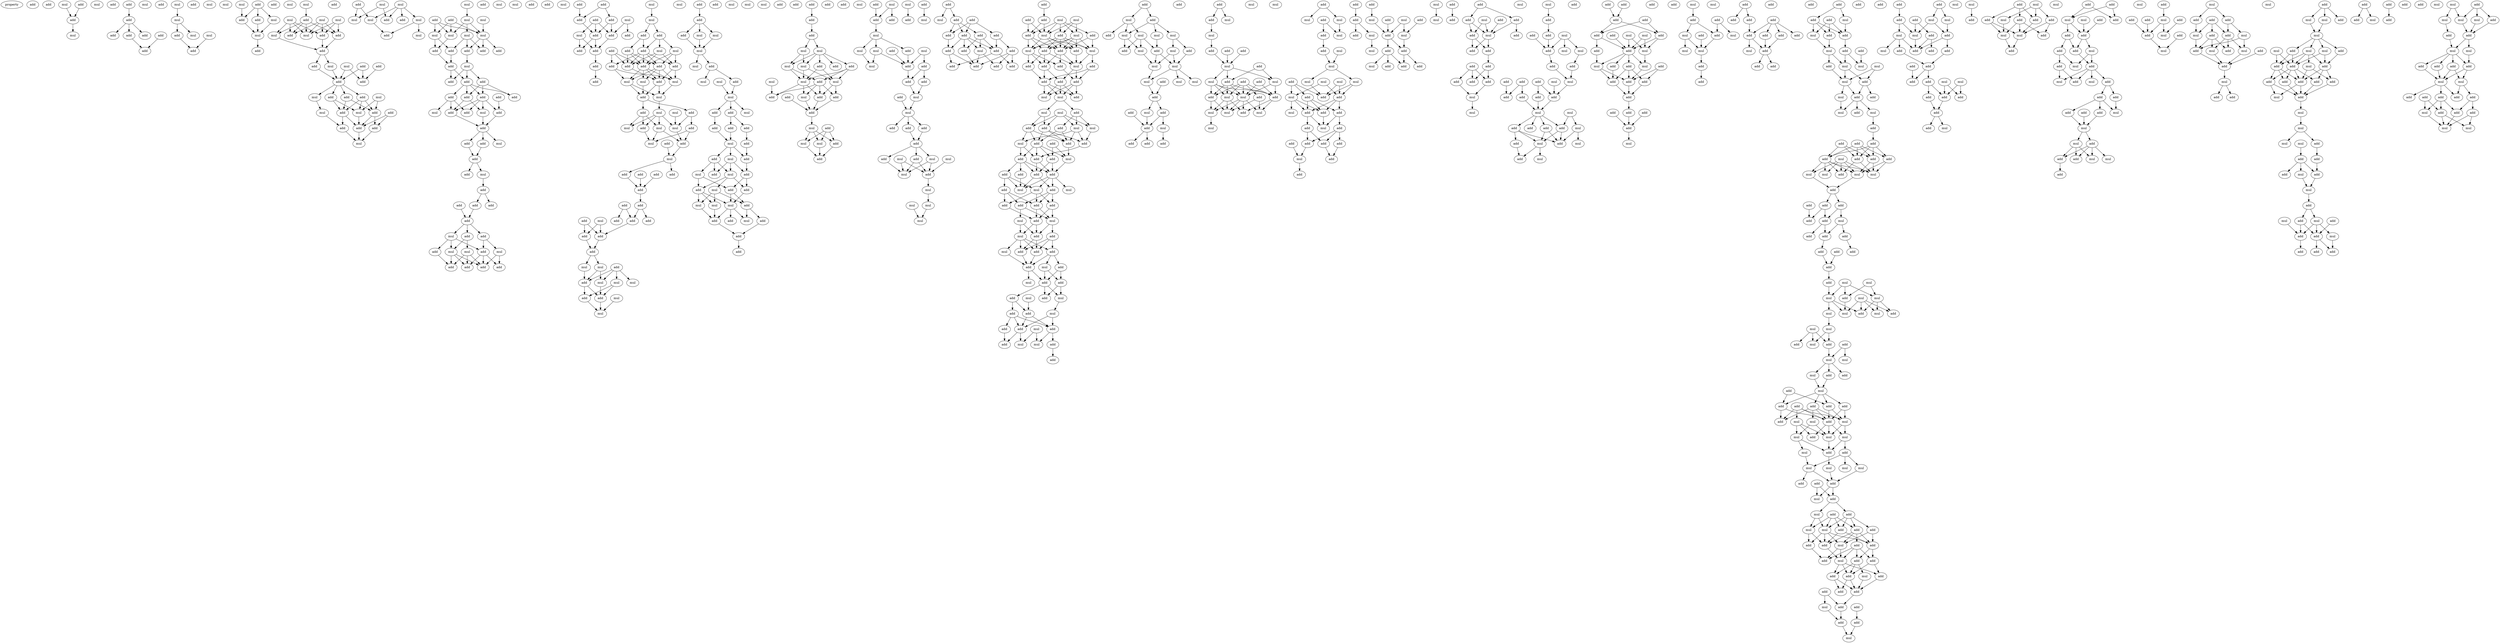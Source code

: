 digraph {
    node [fontcolor=black]
    property [mul=2,lf=1.5]
    0 [ label = add ];
    1 [ label = add ];
    2 [ label = mul ];
    3 [ label = mul ];
    4 [ label = add ];
    5 [ label = add ];
    6 [ label = add ];
    7 [ label = mul ];
    8 [ label = add ];
    9 [ label = mul ];
    10 [ label = add ];
    11 [ label = add ];
    12 [ label = add ];
    13 [ label = add ];
    14 [ label = add ];
    15 [ label = add ];
    16 [ label = add ];
    17 [ label = mul ];
    18 [ label = add ];
    19 [ label = mul ];
    20 [ label = add ];
    21 [ label = mul ];
    22 [ label = mul ];
    23 [ label = mul ];
    24 [ label = add ];
    25 [ label = mul ];
    26 [ label = mul ];
    27 [ label = add ];
    28 [ label = add ];
    29 [ label = add ];
    30 [ label = mul ];
    31 [ label = add ];
    32 [ label = mul ];
    33 [ label = mul ];
    34 [ label = mul ];
    35 [ label = add ];
    36 [ label = mul ];
    37 [ label = add ];
    38 [ label = mul ];
    39 [ label = mul ];
    40 [ label = mul ];
    41 [ label = add ];
    42 [ label = mul ];
    43 [ label = add ];
    44 [ label = add ];
    45 [ label = add ];
    46 [ label = add ];
    47 [ label = mul ];
    48 [ label = add ];
    49 [ label = add ];
    50 [ label = mul ];
    51 [ label = add ];
    52 [ label = add ];
    53 [ label = add ];
    54 [ label = add ];
    55 [ label = mul ];
    56 [ label = add ];
    57 [ label = mul ];
    58 [ label = add ];
    59 [ label = add ];
    60 [ label = add ];
    61 [ label = mul ];
    62 [ label = mul ];
    63 [ label = add ];
    64 [ label = add ];
    65 [ label = add ];
    66 [ label = add ];
    67 [ label = mul ];
    68 [ label = mul ];
    69 [ label = mul ];
    70 [ label = add ];
    71 [ label = mul ];
    72 [ label = mul ];
    73 [ label = add ];
    74 [ label = add ];
    75 [ label = mul ];
    76 [ label = mul ];
    77 [ label = add ];
    78 [ label = mul ];
    79 [ label = mul ];
    80 [ label = mul ];
    81 [ label = add ];
    82 [ label = add ];
    83 [ label = mul ];
    84 [ label = mul ];
    85 [ label = mul ];
    86 [ label = mul ];
    87 [ label = add ];
    88 [ label = add ];
    89 [ label = add ];
    90 [ label = add ];
    91 [ label = add ];
    92 [ label = mul ];
    93 [ label = add ];
    94 [ label = add ];
    95 [ label = add ];
    96 [ label = add ];
    97 [ label = add ];
    98 [ label = add ];
    99 [ label = add ];
    100 [ label = add ];
    101 [ label = add ];
    102 [ label = add ];
    103 [ label = mul ];
    104 [ label = mul ];
    105 [ label = add ];
    106 [ label = add ];
    107 [ label = add ];
    108 [ label = add ];
    109 [ label = mul ];
    110 [ label = add ];
    111 [ label = add ];
    112 [ label = mul ];
    113 [ label = add ];
    114 [ label = add ];
    115 [ label = mul ];
    116 [ label = add ];
    117 [ label = mul ];
    118 [ label = add ];
    119 [ label = add ];
    120 [ label = add ];
    121 [ label = add ];
    122 [ label = add ];
    123 [ label = mul ];
    124 [ label = add ];
    125 [ label = add ];
    126 [ label = mul ];
    127 [ label = add ];
    128 [ label = mul ];
    129 [ label = add ];
    130 [ label = mul ];
    131 [ label = add ];
    132 [ label = add ];
    133 [ label = add ];
    134 [ label = add ];
    135 [ label = add ];
    136 [ label = mul ];
    137 [ label = add ];
    138 [ label = add ];
    139 [ label = mul ];
    140 [ label = add ];
    141 [ label = add ];
    142 [ label = add ];
    143 [ label = add ];
    144 [ label = add ];
    145 [ label = add ];
    146 [ label = mul ];
    147 [ label = add ];
    148 [ label = add ];
    149 [ label = add ];
    150 [ label = add ];
    151 [ label = mul ];
    152 [ label = mul ];
    153 [ label = add ];
    154 [ label = add ];
    155 [ label = add ];
    156 [ label = add ];
    157 [ label = mul ];
    158 [ label = mul ];
    159 [ label = add ];
    160 [ label = add ];
    161 [ label = add ];
    162 [ label = add ];
    163 [ label = add ];
    164 [ label = add ];
    165 [ label = mul ];
    166 [ label = add ];
    167 [ label = mul ];
    168 [ label = mul ];
    169 [ label = add ];
    170 [ label = mul ];
    171 [ label = add ];
    172 [ label = mul ];
    173 [ label = mul ];
    174 [ label = add ];
    175 [ label = mul ];
    176 [ label = add ];
    177 [ label = mul ];
    178 [ label = mul ];
    179 [ label = add ];
    180 [ label = add ];
    181 [ label = mul ];
    182 [ label = add ];
    183 [ label = mul ];
    184 [ label = add ];
    185 [ label = add ];
    186 [ label = add ];
    187 [ label = add ];
    188 [ label = add ];
    189 [ label = add ];
    190 [ label = add ];
    191 [ label = add ];
    192 [ label = add ];
    193 [ label = mul ];
    194 [ label = add ];
    195 [ label = add ];
    196 [ label = add ];
    197 [ label = add ];
    198 [ label = add ];
    199 [ label = mul ];
    200 [ label = mul ];
    201 [ label = add ];
    202 [ label = add ];
    203 [ label = mul ];
    204 [ label = mul ];
    205 [ label = mul ];
    206 [ label = add ];
    207 [ label = mul ];
    208 [ label = add ];
    209 [ label = mul ];
    210 [ label = mul ];
    211 [ label = add ];
    212 [ label = add ];
    213 [ label = mul ];
    214 [ label = add ];
    215 [ label = mul ];
    216 [ label = add ];
    217 [ label = mul ];
    218 [ label = mul ];
    219 [ label = mul ];
    220 [ label = mul ];
    221 [ label = add ];
    222 [ label = mul ];
    223 [ label = mul ];
    224 [ label = add ];
    225 [ label = mul ];
    226 [ label = add ];
    227 [ label = add ];
    228 [ label = mul ];
    229 [ label = mul ];
    230 [ label = add ];
    231 [ label = add ];
    232 [ label = add ];
    233 [ label = add ];
    234 [ label = add ];
    235 [ label = mul ];
    236 [ label = add ];
    237 [ label = add ];
    238 [ label = mul ];
    239 [ label = mul ];
    240 [ label = mul ];
    241 [ label = add ];
    242 [ label = add ];
    243 [ label = add ];
    244 [ label = add ];
    245 [ label = mul ];
    246 [ label = add ];
    247 [ label = add ];
    248 [ label = mul ];
    249 [ label = mul ];
    250 [ label = mul ];
    251 [ label = add ];
    252 [ label = mul ];
    253 [ label = add ];
    254 [ label = add ];
    255 [ label = add ];
    256 [ label = add ];
    257 [ label = add ];
    258 [ label = add ];
    259 [ label = add ];
    260 [ label = add ];
    261 [ label = mul ];
    262 [ label = mul ];
    263 [ label = mul ];
    264 [ label = add ];
    265 [ label = add ];
    266 [ label = add ];
    267 [ label = mul ];
    268 [ label = mul ];
    269 [ label = mul ];
    270 [ label = add ];
    271 [ label = mul ];
    272 [ label = add ];
    273 [ label = mul ];
    274 [ label = add ];
    275 [ label = add ];
    276 [ label = add ];
    277 [ label = add ];
    278 [ label = add ];
    279 [ label = add ];
    280 [ label = mul ];
    281 [ label = mul ];
    282 [ label = add ];
    283 [ label = mul ];
    284 [ label = mul ];
    285 [ label = add ];
    286 [ label = add ];
    287 [ label = mul ];
    288 [ label = add ];
    289 [ label = add ];
    290 [ label = add ];
    291 [ label = mul ];
    292 [ label = mul ];
    293 [ label = add ];
    294 [ label = add ];
    295 [ label = mul ];
    296 [ label = mul ];
    297 [ label = mul ];
    298 [ label = add ];
    299 [ label = add ];
    300 [ label = add ];
    301 [ label = add ];
    302 [ label = add ];
    303 [ label = mul ];
    304 [ label = mul ];
    305 [ label = add ];
    306 [ label = add ];
    307 [ label = add ];
    308 [ label = add ];
    309 [ label = mul ];
    310 [ label = mul ];
    311 [ label = add ];
    312 [ label = add ];
    313 [ label = mul ];
    314 [ label = add ];
    315 [ label = mul ];
    316 [ label = mul ];
    317 [ label = mul ];
    318 [ label = mul ];
    319 [ label = mul ];
    320 [ label = mul ];
    321 [ label = add ];
    322 [ label = add ];
    323 [ label = mul ];
    324 [ label = add ];
    325 [ label = mul ];
    326 [ label = add ];
    327 [ label = add ];
    328 [ label = add ];
    329 [ label = add ];
    330 [ label = add ];
    331 [ label = add ];
    332 [ label = mul ];
    333 [ label = add ];
    334 [ label = add ];
    335 [ label = add ];
    336 [ label = add ];
    337 [ label = add ];
    338 [ label = add ];
    339 [ label = add ];
    340 [ label = add ];
    341 [ label = add ];
    342 [ label = mul ];
    343 [ label = add ];
    344 [ label = add ];
    345 [ label = mul ];
    346 [ label = mul ];
    347 [ label = mul ];
    348 [ label = add ];
    349 [ label = add ];
    350 [ label = add ];
    351 [ label = mul ];
    352 [ label = add ];
    353 [ label = add ];
    354 [ label = mul ];
    355 [ label = add ];
    356 [ label = add ];
    357 [ label = add ];
    358 [ label = add ];
    359 [ label = add ];
    360 [ label = mul ];
    361 [ label = add ];
    362 [ label = add ];
    363 [ label = add ];
    364 [ label = mul ];
    365 [ label = add ];
    366 [ label = mul ];
    367 [ label = mul ];
    368 [ label = add ];
    369 [ label = mul ];
    370 [ label = add ];
    371 [ label = add ];
    372 [ label = add ];
    373 [ label = mul ];
    374 [ label = mul ];
    375 [ label = add ];
    376 [ label = add ];
    377 [ label = add ];
    378 [ label = add ];
    379 [ label = mul ];
    380 [ label = add ];
    381 [ label = mul ];
    382 [ label = add ];
    383 [ label = add ];
    384 [ label = add ];
    385 [ label = add ];
    386 [ label = add ];
    387 [ label = add ];
    388 [ label = mul ];
    389 [ label = mul ];
    390 [ label = add ];
    391 [ label = mul ];
    392 [ label = add ];
    393 [ label = add ];
    394 [ label = add ];
    395 [ label = add ];
    396 [ label = add ];
    397 [ label = mul ];
    398 [ label = add ];
    399 [ label = mul ];
    400 [ label = add ];
    401 [ label = add ];
    402 [ label = mul ];
    403 [ label = add ];
    404 [ label = add ];
    405 [ label = add ];
    406 [ label = mul ];
    407 [ label = mul ];
    408 [ label = add ];
    409 [ label = add ];
    410 [ label = add ];
    411 [ label = add ];
    412 [ label = mul ];
    413 [ label = add ];
    414 [ label = mul ];
    415 [ label = add ];
    416 [ label = mul ];
    417 [ label = add ];
    418 [ label = add ];
    419 [ label = mul ];
    420 [ label = mul ];
    421 [ label = add ];
    422 [ label = add ];
    423 [ label = add ];
    424 [ label = mul ];
    425 [ label = add ];
    426 [ label = mul ];
    427 [ label = add ];
    428 [ label = add ];
    429 [ label = add ];
    430 [ label = add ];
    431 [ label = mul ];
    432 [ label = mul ];
    433 [ label = add ];
    434 [ label = mul ];
    435 [ label = mul ];
    436 [ label = mul ];
    437 [ label = add ];
    438 [ label = add ];
    439 [ label = mul ];
    440 [ label = mul ];
    441 [ label = add ];
    442 [ label = mul ];
    443 [ label = mul ];
    444 [ label = mul ];
    445 [ label = mul ];
    446 [ label = mul ];
    447 [ label = add ];
    448 [ label = add ];
    449 [ label = add ];
    450 [ label = mul ];
    451 [ label = add ];
    452 [ label = add ];
    453 [ label = add ];
    454 [ label = mul ];
    455 [ label = add ];
    456 [ label = add ];
    457 [ label = add ];
    458 [ label = add ];
    459 [ label = add ];
    460 [ label = mul ];
    461 [ label = mul ];
    462 [ label = mul ];
    463 [ label = add ];
    464 [ label = mul ];
    465 [ label = add ];
    466 [ label = add ];
    467 [ label = add ];
    468 [ label = mul ];
    469 [ label = add ];
    470 [ label = add ];
    471 [ label = mul ];
    472 [ label = mul ];
    473 [ label = add ];
    474 [ label = mul ];
    475 [ label = add ];
    476 [ label = mul ];
    477 [ label = add ];
    478 [ label = add ];
    479 [ label = add ];
    480 [ label = mul ];
    481 [ label = mul ];
    482 [ label = mul ];
    483 [ label = mul ];
    484 [ label = add ];
    485 [ label = add ];
    486 [ label = add ];
    487 [ label = mul ];
    488 [ label = add ];
    489 [ label = mul ];
    490 [ label = add ];
    491 [ label = mul ];
    492 [ label = add ];
    493 [ label = mul ];
    494 [ label = add ];
    495 [ label = mul ];
    496 [ label = mul ];
    497 [ label = mul ];
    498 [ label = mul ];
    499 [ label = mul ];
    500 [ label = add ];
    501 [ label = mul ];
    502 [ label = mul ];
    503 [ label = add ];
    504 [ label = add ];
    505 [ label = add ];
    506 [ label = mul ];
    507 [ label = add ];
    508 [ label = mul ];
    509 [ label = add ];
    510 [ label = add ];
    511 [ label = add ];
    512 [ label = add ];
    513 [ label = mul ];
    514 [ label = add ];
    515 [ label = add ];
    516 [ label = add ];
    517 [ label = add ];
    518 [ label = add ];
    519 [ label = mul ];
    520 [ label = add ];
    521 [ label = add ];
    522 [ label = add ];
    523 [ label = mul ];
    524 [ label = add ];
    525 [ label = mul ];
    526 [ label = add ];
    527 [ label = mul ];
    528 [ label = add ];
    529 [ label = add ];
    530 [ label = add ];
    531 [ label = mul ];
    532 [ label = add ];
    533 [ label = add ];
    534 [ label = mul ];
    535 [ label = mul ];
    536 [ label = add ];
    537 [ label = add ];
    538 [ label = add ];
    539 [ label = mul ];
    540 [ label = add ];
    541 [ label = add ];
    542 [ label = add ];
    543 [ label = mul ];
    544 [ label = add ];
    545 [ label = add ];
    546 [ label = add ];
    547 [ label = add ];
    548 [ label = add ];
    549 [ label = add ];
    550 [ label = add ];
    551 [ label = add ];
    552 [ label = add ];
    553 [ label = mul ];
    554 [ label = mul ];
    555 [ label = mul ];
    556 [ label = mul ];
    557 [ label = add ];
    558 [ label = add ];
    559 [ label = add ];
    560 [ label = add ];
    561 [ label = mul ];
    562 [ label = mul ];
    563 [ label = add ];
    564 [ label = mul ];
    565 [ label = add ];
    566 [ label = add ];
    567 [ label = add ];
    568 [ label = mul ];
    569 [ label = mul ];
    570 [ label = add ];
    571 [ label = add ];
    572 [ label = add ];
    573 [ label = add ];
    574 [ label = add ];
    575 [ label = add ];
    576 [ label = mul ];
    577 [ label = mul ];
    578 [ label = add ];
    579 [ label = mul ];
    580 [ label = add ];
    581 [ label = add ];
    582 [ label = add ];
    583 [ label = mul ];
    584 [ label = add ];
    585 [ label = add ];
    586 [ label = mul ];
    587 [ label = add ];
    588 [ label = mul ];
    589 [ label = add ];
    590 [ label = add ];
    591 [ label = add ];
    592 [ label = add ];
    593 [ label = add ];
    594 [ label = mul ];
    595 [ label = add ];
    596 [ label = add ];
    597 [ label = mul ];
    598 [ label = add ];
    599 [ label = mul ];
    600 [ label = add ];
    601 [ label = add ];
    602 [ label = add ];
    603 [ label = mul ];
    604 [ label = mul ];
    605 [ label = add ];
    606 [ label = add ];
    607 [ label = add ];
    608 [ label = add ];
    609 [ label = add ];
    610 [ label = add ];
    611 [ label = add ];
    612 [ label = add ];
    613 [ label = add ];
    614 [ label = add ];
    615 [ label = add ];
    616 [ label = mul ];
    617 [ label = mul ];
    618 [ label = add ];
    619 [ label = add ];
    620 [ label = mul ];
    621 [ label = add ];
    622 [ label = mul ];
    623 [ label = add ];
    624 [ label = mul ];
    625 [ label = mul ];
    626 [ label = add ];
    627 [ label = mul ];
    628 [ label = add ];
    629 [ label = add ];
    630 [ label = add ];
    631 [ label = add ];
    632 [ label = add ];
    633 [ label = add ];
    634 [ label = add ];
    635 [ label = add ];
    636 [ label = add ];
    637 [ label = add ];
    638 [ label = mul ];
    639 [ label = add ];
    640 [ label = add ];
    641 [ label = add ];
    642 [ label = add ];
    643 [ label = add ];
    644 [ label = mul ];
    645 [ label = add ];
    646 [ label = add ];
    647 [ label = add ];
    648 [ label = add ];
    649 [ label = add ];
    650 [ label = mul ];
    651 [ label = add ];
    652 [ label = mul ];
    653 [ label = add ];
    654 [ label = add ];
    655 [ label = mul ];
    656 [ label = mul ];
    657 [ label = mul ];
    658 [ label = mul ];
    659 [ label = add ];
    660 [ label = mul ];
    661 [ label = add ];
    662 [ label = add ];
    663 [ label = mul ];
    664 [ label = mul ];
    665 [ label = add ];
    666 [ label = add ];
    667 [ label = add ];
    668 [ label = add ];
    669 [ label = add ];
    670 [ label = add ];
    671 [ label = mul ];
    672 [ label = add ];
    673 [ label = add ];
    674 [ label = add ];
    675 [ label = add ];
    676 [ label = mul ];
    677 [ label = mul ];
    678 [ label = mul ];
    679 [ label = mul ];
    680 [ label = add ];
    681 [ label = add ];
    682 [ label = add ];
    683 [ label = add ];
    684 [ label = add ];
    685 [ label = add ];
    686 [ label = mul ];
    687 [ label = add ];
    688 [ label = add ];
    689 [ label = add ];
    690 [ label = add ];
    691 [ label = add ];
    692 [ label = add ];
    693 [ label = add ];
    694 [ label = add ];
    695 [ label = mul ];
    696 [ label = mul ];
    697 [ label = mul ];
    698 [ label = mul ];
    699 [ label = add ];
    700 [ label = mul ];
    701 [ label = add ];
    702 [ label = mul ];
    703 [ label = mul ];
    704 [ label = add ];
    705 [ label = mul ];
    706 [ label = mul ];
    707 [ label = mul ];
    708 [ label = add ];
    709 [ label = add ];
    710 [ label = add ];
    711 [ label = mul ];
    712 [ label = add ];
    713 [ label = mul ];
    714 [ label = mul ];
    715 [ label = add ];
    716 [ label = mul ];
    717 [ label = add ];
    718 [ label = add ];
    719 [ label = mul ];
    720 [ label = add ];
    721 [ label = add ];
    722 [ label = add ];
    723 [ label = add ];
    724 [ label = add ];
    725 [ label = mul ];
    726 [ label = mul ];
    727 [ label = mul ];
    728 [ label = add ];
    729 [ label = add ];
    730 [ label = mul ];
    731 [ label = mul ];
    732 [ label = add ];
    733 [ label = mul ];
    734 [ label = add ];
    735 [ label = add ];
    736 [ label = mul ];
    737 [ label = mul ];
    738 [ label = mul ];
    739 [ label = mul ];
    740 [ label = mul ];
    741 [ label = add ];
    742 [ label = add ];
    743 [ label = add ];
    744 [ label = mul ];
    745 [ label = add ];
    746 [ label = add ];
    747 [ label = mul ];
    748 [ label = add ];
    749 [ label = add ];
    750 [ label = mul ];
    751 [ label = add ];
    752 [ label = mul ];
    753 [ label = add ];
    754 [ label = add ];
    755 [ label = add ];
    756 [ label = add ];
    757 [ label = add ];
    758 [ label = mul ];
    759 [ label = mul ];
    760 [ label = add ];
    761 [ label = add ];
    762 [ label = add ];
    763 [ label = add ];
    764 [ label = add ];
    765 [ label = mul ];
    766 [ label = add ];
    767 [ label = add ];
    768 [ label = add ];
    769 [ label = add ];
    770 [ label = add ];
    771 [ label = add ];
    772 [ label = mul ];
    773 [ label = add ];
    774 [ label = add ];
    775 [ label = mul ];
    776 [ label = add ];
    777 [ label = add ];
    778 [ label = mul ];
    779 [ label = mul ];
    780 [ label = add ];
    781 [ label = add ];
    782 [ label = add ];
    783 [ label = add ];
    784 [ label = mul ];
    785 [ label = mul ];
    786 [ label = add ];
    787 [ label = add ];
    788 [ label = add ];
    789 [ label = mul ];
    790 [ label = add ];
    791 [ label = add ];
    792 [ label = add ];
    793 [ label = add ];
    794 [ label = mul ];
    795 [ label = mul ];
    796 [ label = add ];
    797 [ label = add ];
    798 [ label = add ];
    799 [ label = add ];
    800 [ label = mul ];
    801 [ label = add ];
    802 [ label = add ];
    803 [ label = mul ];
    804 [ label = mul ];
    805 [ label = add ];
    806 [ label = mul ];
    807 [ label = add ];
    808 [ label = add ];
    809 [ label = add ];
    810 [ label = add ];
    811 [ label = add ];
    812 [ label = mul ];
    813 [ label = mul ];
    814 [ label = mul ];
    815 [ label = mul ];
    816 [ label = add ];
    817 [ label = add ];
    818 [ label = add ];
    819 [ label = add ];
    820 [ label = mul ];
    821 [ label = mul ];
    822 [ label = add ];
    823 [ label = add ];
    824 [ label = add ];
    825 [ label = add ];
    826 [ label = add ];
    827 [ label = mul ];
    828 [ label = add ];
    829 [ label = add ];
    830 [ label = add ];
    831 [ label = mul ];
    832 [ label = mul ];
    833 [ label = add ];
    834 [ label = mul ];
    835 [ label = add ];
    836 [ label = add ];
    837 [ label = add ];
    838 [ label = add ];
    839 [ label = add ];
    840 [ label = mul ];
    841 [ label = add ];
    842 [ label = mul ];
    843 [ label = mul ];
    844 [ label = add ];
    845 [ label = add ];
    846 [ label = add ];
    847 [ label = mul ];
    848 [ label = mul ];
    849 [ label = mul ];
    850 [ label = add ];
    851 [ label = add ];
    852 [ label = add ];
    853 [ label = add ];
    854 [ label = add ];
    855 [ label = mul ];
    856 [ label = add ];
    857 [ label = add ];
    858 [ label = mul ];
    859 [ label = mul ];
    860 [ label = mul ];
    861 [ label = add ];
    862 [ label = mul ];
    863 [ label = add ];
    864 [ label = add ];
    865 [ label = mul ];
    866 [ label = add ];
    867 [ label = mul ];
    868 [ label = add ];
    869 [ label = mul ];
    870 [ label = add ];
    871 [ label = mul ];
    872 [ label = add ];
    873 [ label = add ];
    874 [ label = add ];
    875 [ label = add ];
    876 [ label = mul ];
    877 [ label = add ];
    878 [ label = mul ];
    879 [ label = add ];
    880 [ label = mul ];
    881 [ label = add ];
    882 [ label = mul ];
    883 [ label = mul ];
    884 [ label = mul ];
    885 [ label = mul ];
    886 [ label = add ];
    887 [ label = add ];
    888 [ label = mul ];
    889 [ label = add ];
    890 [ label = add ];
    891 [ label = add ];
    892 [ label = add ];
    893 [ label = add ];
    894 [ label = add ];
    895 [ label = add ];
    896 [ label = add ];
    897 [ label = add ];
    898 [ label = mul ];
    899 [ label = mul ];
    900 [ label = mul ];
    901 [ label = mul ];
    902 [ label = add ];
    903 [ label = mul ];
    904 [ label = add ];
    905 [ label = add ];
    906 [ label = add ];
    907 [ label = mul ];
    908 [ label = add ];
    909 [ label = mul ];
    910 [ label = add ];
    911 [ label = mul ];
    912 [ label = add ];
    913 [ label = mul ];
    914 [ label = add ];
    915 [ label = add ];
    916 [ label = add ];
    917 [ label = mul ];
    918 [ label = add ];
    919 [ label = add ];
    920 [ label = add ];
    921 [ label = add ];
    922 [ label = add ];
    923 [ label = add ];
    924 [ label = add ];
    925 [ label = mul ];
    926 [ label = add ];
    927 [ label = add ];
    928 [ label = mul ];
    929 [ label = mul ];
    930 [ label = add ];
    931 [ label = add ];
    932 [ label = mul ];
    933 [ label = mul ];
    934 [ label = mul ];
    935 [ label = add ];
    936 [ label = add ];
    937 [ label = mul ];
    938 [ label = mul ];
    939 [ label = add ];
    940 [ label = add ];
    941 [ label = add ];
    942 [ label = add ];
    943 [ label = mul ];
    944 [ label = mul ];
    945 [ label = add ];
    946 [ label = add ];
    947 [ label = add ];
    948 [ label = add ];
    949 [ label = add ];
    950 [ label = add ];
    951 [ label = mul ];
    952 [ label = add ];
    953 [ label = add ];
    954 [ label = mul ];
    955 [ label = mul ];
    2 -> 5 [ name = 0 ];
    4 -> 5 [ name = 1 ];
    5 -> 7 [ name = 2 ];
    8 -> 10 [ name = 3 ];
    10 -> 11 [ name = 4 ];
    10 -> 12 [ name = 5 ];
    10 -> 14 [ name = 6 ];
    12 -> 16 [ name = 7 ];
    13 -> 16 [ name = 8 ];
    17 -> 19 [ name = 9 ];
    19 -> 20 [ name = 10 ];
    19 -> 22 [ name = 11 ];
    20 -> 24 [ name = 12 ];
    23 -> 24 [ name = 13 ];
    26 -> 29 [ name = 14 ];
    27 -> 28 [ name = 15 ];
    27 -> 29 [ name = 16 ];
    27 -> 30 [ name = 17 ];
    28 -> 33 [ name = 18 ];
    29 -> 33 [ name = 19 ];
    30 -> 33 [ name = 20 ];
    33 -> 35 [ name = 21 ];
    34 -> 37 [ name = 22 ];
    36 -> 42 [ name = 23 ];
    36 -> 43 [ name = 24 ];
    36 -> 44 [ name = 25 ];
    37 -> 40 [ name = 26 ];
    37 -> 41 [ name = 27 ];
    37 -> 42 [ name = 28 ];
    37 -> 44 [ name = 29 ];
    38 -> 41 [ name = 30 ];
    38 -> 42 [ name = 31 ];
    38 -> 43 [ name = 32 ];
    38 -> 44 [ name = 33 ];
    39 -> 40 [ name = 34 ];
    39 -> 41 [ name = 35 ];
    39 -> 42 [ name = 36 ];
    39 -> 43 [ name = 37 ];
    40 -> 45 [ name = 38 ];
    43 -> 45 [ name = 39 ];
    44 -> 45 [ name = 40 ];
    45 -> 46 [ name = 41 ];
    45 -> 50 [ name = 42 ];
    46 -> 52 [ name = 43 ];
    47 -> 51 [ name = 44 ];
    47 -> 52 [ name = 45 ];
    48 -> 51 [ name = 46 ];
    49 -> 51 [ name = 47 ];
    49 -> 52 [ name = 48 ];
    50 -> 52 [ name = 49 ];
    52 -> 53 [ name = 50 ];
    52 -> 54 [ name = 51 ];
    52 -> 55 [ name = 52 ];
    52 -> 56 [ name = 53 ];
    53 -> 58 [ name = 54 ];
    53 -> 60 [ name = 55 ];
    53 -> 62 [ name = 56 ];
    54 -> 58 [ name = 57 ];
    54 -> 60 [ name = 58 ];
    55 -> 61 [ name = 59 ];
    56 -> 60 [ name = 60 ];
    56 -> 62 [ name = 61 ];
    57 -> 58 [ name = 62 ];
    57 -> 62 [ name = 63 ];
    58 -> 64 [ name = 64 ];
    58 -> 65 [ name = 65 ];
    59 -> 64 [ name = 66 ];
    59 -> 65 [ name = 67 ];
    60 -> 63 [ name = 68 ];
    60 -> 64 [ name = 69 ];
    61 -> 63 [ name = 70 ];
    62 -> 64 [ name = 71 ];
    63 -> 67 [ name = 72 ];
    64 -> 67 [ name = 73 ];
    65 -> 67 [ name = 74 ];
    68 -> 71 [ name = 75 ];
    68 -> 74 [ name = 76 ];
    69 -> 72 [ name = 77 ];
    69 -> 73 [ name = 78 ];
    69 -> 74 [ name = 79 ];
    69 -> 75 [ name = 80 ];
    70 -> 71 [ name = 81 ];
    70 -> 75 [ name = 82 ];
    72 -> 76 [ name = 83 ];
    72 -> 77 [ name = 84 ];
    75 -> 77 [ name = 85 ];
    78 -> 80 [ name = 86 ];
    79 -> 85 [ name = 87 ];
    80 -> 83 [ name = 88 ];
    80 -> 84 [ name = 89 ];
    80 -> 85 [ name = 90 ];
    81 -> 83 [ name = 91 ];
    81 -> 85 [ name = 92 ];
    81 -> 86 [ name = 93 ];
    82 -> 83 [ name = 94 ];
    82 -> 85 [ name = 95 ];
    82 -> 86 [ name = 96 ];
    83 -> 87 [ name = 97 ];
    84 -> 89 [ name = 98 ];
    84 -> 90 [ name = 99 ];
    84 -> 91 [ name = 100 ];
    85 -> 88 [ name = 101 ];
    85 -> 90 [ name = 102 ];
    85 -> 91 [ name = 103 ];
    86 -> 87 [ name = 104 ];
    86 -> 89 [ name = 105 ];
    87 -> 93 [ name = 106 ];
    89 -> 93 [ name = 107 ];
    90 -> 92 [ name = 108 ];
    92 -> 94 [ name = 109 ];
    92 -> 95 [ name = 110 ];
    92 -> 96 [ name = 111 ];
    93 -> 94 [ name = 112 ];
    93 -> 95 [ name = 113 ];
    94 -> 97 [ name = 114 ];
    94 -> 98 [ name = 115 ];
    94 -> 100 [ name = 116 ];
    94 -> 101 [ name = 117 ];
    96 -> 97 [ name = 118 ];
    96 -> 100 [ name = 119 ];
    96 -> 101 [ name = 120 ];
    98 -> 102 [ name = 121 ];
    98 -> 104 [ name = 122 ];
    98 -> 105 [ name = 123 ];
    99 -> 106 [ name = 124 ];
    100 -> 103 [ name = 125 ];
    100 -> 105 [ name = 126 ];
    101 -> 102 [ name = 127 ];
    101 -> 103 [ name = 128 ];
    101 -> 105 [ name = 129 ];
    101 -> 106 [ name = 130 ];
    103 -> 107 [ name = 131 ];
    105 -> 107 [ name = 132 ];
    106 -> 107 [ name = 133 ];
    107 -> 110 [ name = 134 ];
    107 -> 111 [ name = 135 ];
    107 -> 112 [ name = 136 ];
    110 -> 113 [ name = 137 ];
    111 -> 113 [ name = 138 ];
    113 -> 114 [ name = 139 ];
    113 -> 115 [ name = 140 ];
    115 -> 116 [ name = 141 ];
    116 -> 118 [ name = 142 ];
    116 -> 121 [ name = 143 ];
    118 -> 122 [ name = 144 ];
    120 -> 122 [ name = 145 ];
    122 -> 123 [ name = 146 ];
    122 -> 124 [ name = 147 ];
    122 -> 125 [ name = 148 ];
    123 -> 127 [ name = 149 ];
    123 -> 129 [ name = 150 ];
    123 -> 130 [ name = 151 ];
    124 -> 126 [ name = 152 ];
    124 -> 129 [ name = 153 ];
    125 -> 128 [ name = 154 ];
    125 -> 130 [ name = 155 ];
    126 -> 131 [ name = 156 ];
    126 -> 133 [ name = 157 ];
    127 -> 134 [ name = 158 ];
    128 -> 131 [ name = 159 ];
    128 -> 132 [ name = 160 ];
    128 -> 134 [ name = 161 ];
    129 -> 131 [ name = 162 ];
    129 -> 132 [ name = 163 ];
    129 -> 133 [ name = 164 ];
    130 -> 131 [ name = 165 ];
    130 -> 132 [ name = 166 ];
    130 -> 134 [ name = 167 ];
    137 -> 141 [ name = 168 ];
    137 -> 142 [ name = 169 ];
    138 -> 141 [ name = 170 ];
    139 -> 144 [ name = 171 ];
    139 -> 145 [ name = 172 ];
    140 -> 143 [ name = 173 ];
    140 -> 145 [ name = 174 ];
    140 -> 146 [ name = 175 ];
    141 -> 143 [ name = 176 ];
    142 -> 143 [ name = 177 ];
    142 -> 145 [ name = 178 ];
    143 -> 147 [ name = 179 ];
    143 -> 148 [ name = 180 ];
    145 -> 147 [ name = 181 ];
    146 -> 147 [ name = 182 ];
    146 -> 148 [ name = 183 ];
    147 -> 149 [ name = 184 ];
    149 -> 150 [ name = 185 ];
    151 -> 152 [ name = 186 ];
    152 -> 153 [ name = 187 ];
    152 -> 154 [ name = 188 ];
    153 -> 156 [ name = 189 ];
    153 -> 159 [ name = 190 ];
    154 -> 156 [ name = 191 ];
    154 -> 157 [ name = 192 ];
    154 -> 158 [ name = 193 ];
    155 -> 160 [ name = 194 ];
    155 -> 161 [ name = 195 ];
    155 -> 163 [ name = 196 ];
    156 -> 160 [ name = 197 ];
    156 -> 161 [ name = 198 ];
    156 -> 162 [ name = 199 ];
    156 -> 163 [ name = 200 ];
    156 -> 164 [ name = 201 ];
    157 -> 160 [ name = 202 ];
    157 -> 161 [ name = 203 ];
    157 -> 164 [ name = 204 ];
    158 -> 161 [ name = 205 ];
    158 -> 162 [ name = 206 ];
    158 -> 164 [ name = 207 ];
    159 -> 160 [ name = 208 ];
    159 -> 161 [ name = 209 ];
    159 -> 162 [ name = 210 ];
    160 -> 166 [ name = 211 ];
    161 -> 165 [ name = 212 ];
    161 -> 166 [ name = 213 ];
    161 -> 167 [ name = 214 ];
    161 -> 168 [ name = 215 ];
    162 -> 165 [ name = 216 ];
    162 -> 166 [ name = 217 ];
    162 -> 167 [ name = 218 ];
    162 -> 168 [ name = 219 ];
    163 -> 165 [ name = 220 ];
    163 -> 167 [ name = 221 ];
    164 -> 166 [ name = 222 ];
    164 -> 167 [ name = 223 ];
    165 -> 169 [ name = 224 ];
    165 -> 170 [ name = 225 ];
    166 -> 169 [ name = 226 ];
    166 -> 170 [ name = 227 ];
    167 -> 170 [ name = 228 ];
    168 -> 169 [ name = 229 ];
    169 -> 171 [ name = 230 ];
    169 -> 174 [ name = 231 ];
    170 -> 172 [ name = 232 ];
    171 -> 175 [ name = 233 ];
    171 -> 178 [ name = 234 ];
    171 -> 179 [ name = 235 ];
    172 -> 175 [ name = 236 ];
    172 -> 177 [ name = 237 ];
    172 -> 178 [ name = 238 ];
    172 -> 179 [ name = 239 ];
    173 -> 177 [ name = 240 ];
    174 -> 176 [ name = 241 ];
    174 -> 177 [ name = 242 ];
    176 -> 180 [ name = 243 ];
    176 -> 181 [ name = 244 ];
    177 -> 180 [ name = 245 ];
    178 -> 180 [ name = 246 ];
    178 -> 181 [ name = 247 ];
    179 -> 181 [ name = 248 ];
    180 -> 183 [ name = 249 ];
    182 -> 183 [ name = 250 ];
    183 -> 184 [ name = 251 ];
    183 -> 185 [ name = 252 ];
    184 -> 188 [ name = 253 ];
    186 -> 188 [ name = 254 ];
    187 -> 188 [ name = 255 ];
    188 -> 190 [ name = 256 ];
    189 -> 192 [ name = 257 ];
    189 -> 195 [ name = 258 ];
    190 -> 192 [ name = 259 ];
    190 -> 194 [ name = 260 ];
    191 -> 196 [ name = 261 ];
    191 -> 197 [ name = 262 ];
    192 -> 197 [ name = 263 ];
    193 -> 196 [ name = 264 ];
    193 -> 197 [ name = 265 ];
    196 -> 198 [ name = 266 ];
    197 -> 198 [ name = 267 ];
    198 -> 199 [ name = 268 ];
    198 -> 200 [ name = 269 ];
    199 -> 202 [ name = 270 ];
    199 -> 204 [ name = 271 ];
    200 -> 202 [ name = 272 ];
    201 -> 202 [ name = 273 ];
    201 -> 203 [ name = 274 ];
    201 -> 204 [ name = 275 ];
    201 -> 205 [ name = 276 ];
    202 -> 206 [ name = 277 ];
    202 -> 208 [ name = 278 ];
    203 -> 206 [ name = 279 ];
    203 -> 208 [ name = 280 ];
    204 -> 206 [ name = 281 ];
    206 -> 210 [ name = 282 ];
    208 -> 210 [ name = 283 ];
    209 -> 210 [ name = 284 ];
    211 -> 214 [ name = 285 ];
    214 -> 216 [ name = 286 ];
    214 -> 217 [ name = 287 ];
    214 -> 218 [ name = 288 ];
    216 -> 219 [ name = 289 ];
    217 -> 219 [ name = 290 ];
    218 -> 219 [ name = 291 ];
    219 -> 220 [ name = 292 ];
    219 -> 221 [ name = 293 ];
    221 -> 222 [ name = 294 ];
    221 -> 224 [ name = 295 ];
    223 -> 225 [ name = 296 ];
    224 -> 225 [ name = 297 ];
    225 -> 226 [ name = 298 ];
    225 -> 227 [ name = 299 ];
    225 -> 228 [ name = 300 ];
    226 -> 230 [ name = 301 ];
    227 -> 232 [ name = 302 ];
    227 -> 233 [ name = 303 ];
    230 -> 235 [ name = 304 ];
    232 -> 234 [ name = 305 ];
    233 -> 235 [ name = 306 ];
    234 -> 237 [ name = 307 ];
    235 -> 236 [ name = 308 ];
    235 -> 237 [ name = 309 ];
    235 -> 238 [ name = 310 ];
    236 -> 239 [ name = 311 ];
    236 -> 240 [ name = 312 ];
    236 -> 242 [ name = 313 ];
    237 -> 241 [ name = 314 ];
    238 -> 239 [ name = 315 ];
    238 -> 241 [ name = 316 ];
    238 -> 242 [ name = 317 ];
    239 -> 243 [ name = 318 ];
    239 -> 244 [ name = 319 ];
    239 -> 245 [ name = 320 ];
    240 -> 244 [ name = 321 ];
    240 -> 246 [ name = 322 ];
    241 -> 243 [ name = 323 ];
    241 -> 246 [ name = 324 ];
    243 -> 250 [ name = 325 ];
    244 -> 248 [ name = 326 ];
    244 -> 249 [ name = 327 ];
    244 -> 250 [ name = 328 ];
    245 -> 247 [ name = 329 ];
    245 -> 248 [ name = 330 ];
    245 -> 249 [ name = 331 ];
    246 -> 247 [ name = 332 ];
    246 -> 250 [ name = 333 ];
    247 -> 251 [ name = 334 ];
    247 -> 252 [ name = 335 ];
    248 -> 254 [ name = 336 ];
    249 -> 254 [ name = 337 ];
    250 -> 252 [ name = 338 ];
    250 -> 253 [ name = 339 ];
    250 -> 254 [ name = 340 ];
    251 -> 256 [ name = 341 ];
    254 -> 256 [ name = 342 ];
    256 -> 258 [ name = 343 ];
    257 -> 259 [ name = 344 ];
    259 -> 260 [ name = 345 ];
    260 -> 261 [ name = 346 ];
    260 -> 262 [ name = 347 ];
    261 -> 263 [ name = 348 ];
    261 -> 267 [ name = 349 ];
    262 -> 263 [ name = 350 ];
    262 -> 264 [ name = 351 ];
    262 -> 265 [ name = 352 ];
    262 -> 266 [ name = 353 ];
    262 -> 267 [ name = 354 ];
    263 -> 269 [ name = 355 ];
    263 -> 270 [ name = 356 ];
    264 -> 269 [ name = 357 ];
    264 -> 271 [ name = 358 ];
    265 -> 269 [ name = 359 ];
    265 -> 270 [ name = 360 ];
    265 -> 271 [ name = 361 ];
    267 -> 269 [ name = 362 ];
    267 -> 271 [ name = 363 ];
    268 -> 276 [ name = 364 ];
    269 -> 273 [ name = 365 ];
    269 -> 274 [ name = 366 ];
    269 -> 276 [ name = 367 ];
    270 -> 272 [ name = 368 ];
    270 -> 273 [ name = 369 ];
    270 -> 274 [ name = 370 ];
    270 -> 276 [ name = 371 ];
    271 -> 272 [ name = 372 ];
    271 -> 274 [ name = 373 ];
    272 -> 277 [ name = 374 ];
    273 -> 277 [ name = 375 ];
    274 -> 277 [ name = 376 ];
    275 -> 277 [ name = 377 ];
    277 -> 280 [ name = 378 ];
    278 -> 281 [ name = 379 ];
    278 -> 283 [ name = 380 ];
    278 -> 285 [ name = 381 ];
    280 -> 281 [ name = 382 ];
    280 -> 283 [ name = 383 ];
    280 -> 285 [ name = 384 ];
    281 -> 286 [ name = 385 ];
    283 -> 286 [ name = 386 ];
    285 -> 286 [ name = 387 ];
    287 -> 289 [ name = 388 ];
    287 -> 290 [ name = 389 ];
    288 -> 289 [ name = 390 ];
    289 -> 291 [ name = 391 ];
    291 -> 292 [ name = 392 ];
    291 -> 293 [ name = 393 ];
    291 -> 296 [ name = 394 ];
    292 -> 297 [ name = 395 ];
    293 -> 298 [ name = 396 ];
    294 -> 298 [ name = 397 ];
    295 -> 298 [ name = 398 ];
    295 -> 299 [ name = 399 ];
    296 -> 297 [ name = 400 ];
    296 -> 298 [ name = 401 ];
    298 -> 300 [ name = 402 ];
    299 -> 300 [ name = 403 ];
    299 -> 301 [ name = 404 ];
    300 -> 303 [ name = 405 ];
    301 -> 303 [ name = 406 ];
    302 -> 304 [ name = 407 ];
    303 -> 304 [ name = 408 ];
    304 -> 305 [ name = 409 ];
    304 -> 306 [ name = 410 ];
    304 -> 307 [ name = 411 ];
    306 -> 308 [ name = 412 ];
    307 -> 308 [ name = 413 ];
    308 -> 311 [ name = 414 ];
    308 -> 312 [ name = 415 ];
    308 -> 313 [ name = 416 ];
    309 -> 314 [ name = 417 ];
    309 -> 315 [ name = 418 ];
    310 -> 314 [ name = 419 ];
    311 -> 315 [ name = 420 ];
    312 -> 314 [ name = 421 ];
    312 -> 315 [ name = 422 ];
    313 -> 314 [ name = 423 ];
    313 -> 315 [ name = 424 ];
    314 -> 316 [ name = 425 ];
    316 -> 319 [ name = 426 ];
    317 -> 322 [ name = 427 ];
    318 -> 320 [ name = 428 ];
    319 -> 320 [ name = 429 ];
    321 -> 323 [ name = 430 ];
    324 -> 325 [ name = 431 ];
    324 -> 327 [ name = 432 ];
    326 -> 328 [ name = 433 ];
    326 -> 329 [ name = 434 ];
    326 -> 330 [ name = 435 ];
    327 -> 328 [ name = 436 ];
    327 -> 330 [ name = 437 ];
    327 -> 331 [ name = 438 ];
    328 -> 334 [ name = 439 ];
    329 -> 335 [ name = 440 ];
    329 -> 336 [ name = 441 ];
    330 -> 332 [ name = 442 ];
    330 -> 333 [ name = 443 ];
    330 -> 334 [ name = 444 ];
    330 -> 336 [ name = 445 ];
    331 -> 332 [ name = 446 ];
    331 -> 333 [ name = 447 ];
    331 -> 336 [ name = 448 ];
    332 -> 338 [ name = 449 ];
    332 -> 340 [ name = 450 ];
    333 -> 338 [ name = 451 ];
    334 -> 338 [ name = 452 ];
    334 -> 339 [ name = 453 ];
    335 -> 337 [ name = 454 ];
    335 -> 338 [ name = 455 ];
    335 -> 340 [ name = 456 ];
    336 -> 337 [ name = 457 ];
    336 -> 339 [ name = 458 ];
    341 -> 343 [ name = 459 ];
    342 -> 346 [ name = 460 ];
    342 -> 347 [ name = 461 ];
    342 -> 349 [ name = 462 ];
    343 -> 347 [ name = 463 ];
    343 -> 350 [ name = 464 ];
    344 -> 347 [ name = 465 ];
    344 -> 350 [ name = 466 ];
    345 -> 346 [ name = 467 ];
    345 -> 347 [ name = 468 ];
    345 -> 348 [ name = 469 ];
    345 -> 349 [ name = 470 ];
    345 -> 350 [ name = 471 ];
    346 -> 351 [ name = 472 ];
    346 -> 352 [ name = 473 ];
    346 -> 353 [ name = 474 ];
    346 -> 354 [ name = 475 ];
    346 -> 355 [ name = 476 ];
    347 -> 351 [ name = 477 ];
    347 -> 352 [ name = 478 ];
    347 -> 353 [ name = 479 ];
    347 -> 354 [ name = 480 ];
    348 -> 351 [ name = 481 ];
    348 -> 353 [ name = 482 ];
    349 -> 351 [ name = 483 ];
    349 -> 352 [ name = 484 ];
    349 -> 353 [ name = 485 ];
    349 -> 354 [ name = 486 ];
    349 -> 355 [ name = 487 ];
    350 -> 353 [ name = 488 ];
    350 -> 354 [ name = 489 ];
    350 -> 355 [ name = 490 ];
    351 -> 356 [ name = 491 ];
    351 -> 360 [ name = 492 ];
    352 -> 360 [ name = 493 ];
    353 -> 357 [ name = 494 ];
    353 -> 358 [ name = 495 ];
    353 -> 360 [ name = 496 ];
    354 -> 357 [ name = 497 ];
    354 -> 358 [ name = 498 ];
    354 -> 359 [ name = 499 ];
    355 -> 357 [ name = 500 ];
    355 -> 359 [ name = 501 ];
    355 -> 360 [ name = 502 ];
    356 -> 361 [ name = 503 ];
    356 -> 363 [ name = 504 ];
    357 -> 361 [ name = 505 ];
    357 -> 362 [ name = 506 ];
    358 -> 363 [ name = 507 ];
    359 -> 361 [ name = 508 ];
    360 -> 362 [ name = 509 ];
    360 -> 363 [ name = 510 ];
    361 -> 364 [ name = 511 ];
    361 -> 365 [ name = 512 ];
    361 -> 366 [ name = 513 ];
    362 -> 364 [ name = 514 ];
    362 -> 365 [ name = 515 ];
    362 -> 366 [ name = 516 ];
    363 -> 364 [ name = 517 ];
    363 -> 365 [ name = 518 ];
    363 -> 366 [ name = 519 ];
    364 -> 367 [ name = 520 ];
    364 -> 368 [ name = 521 ];
    367 -> 370 [ name = 522 ];
    367 -> 372 [ name = 523 ];
    368 -> 371 [ name = 524 ];
    368 -> 373 [ name = 525 ];
    368 -> 374 [ name = 526 ];
    369 -> 370 [ name = 527 ];
    369 -> 372 [ name = 528 ];
    369 -> 373 [ name = 529 ];
    369 -> 374 [ name = 530 ];
    370 -> 375 [ name = 531 ];
    370 -> 378 [ name = 532 ];
    370 -> 379 [ name = 533 ];
    371 -> 375 [ name = 534 ];
    371 -> 378 [ name = 535 ];
    372 -> 375 [ name = 536 ];
    372 -> 377 [ name = 537 ];
    372 -> 378 [ name = 538 ];
    373 -> 377 [ name = 539 ];
    374 -> 375 [ name = 540 ];
    374 -> 377 [ name = 541 ];
    374 -> 379 [ name = 542 ];
    375 -> 381 [ name = 543 ];
    376 -> 380 [ name = 544 ];
    376 -> 381 [ name = 545 ];
    377 -> 382 [ name = 546 ];
    378 -> 380 [ name = 547 ];
    378 -> 381 [ name = 548 ];
    378 -> 382 [ name = 549 ];
    378 -> 383 [ name = 550 ];
    379 -> 382 [ name = 551 ];
    379 -> 383 [ name = 552 ];
    380 -> 385 [ name = 553 ];
    380 -> 386 [ name = 554 ];
    381 -> 386 [ name = 555 ];
    382 -> 385 [ name = 556 ];
    382 -> 386 [ name = 557 ];
    383 -> 384 [ name = 558 ];
    383 -> 385 [ name = 559 ];
    383 -> 386 [ name = 560 ];
    383 -> 387 [ name = 561 ];
    384 -> 389 [ name = 562 ];
    385 -> 389 [ name = 563 ];
    385 -> 392 [ name = 564 ];
    386 -> 388 [ name = 565 ];
    386 -> 389 [ name = 566 ];
    386 -> 391 [ name = 567 ];
    386 -> 392 [ name = 568 ];
    387 -> 388 [ name = 569 ];
    387 -> 389 [ name = 570 ];
    387 -> 390 [ name = 571 ];
    388 -> 393 [ name = 572 ];
    388 -> 394 [ name = 573 ];
    388 -> 395 [ name = 574 ];
    390 -> 394 [ name = 575 ];
    390 -> 395 [ name = 576 ];
    390 -> 396 [ name = 577 ];
    392 -> 393 [ name = 578 ];
    392 -> 394 [ name = 579 ];
    392 -> 396 [ name = 580 ];
    393 -> 398 [ name = 581 ];
    393 -> 399 [ name = 582 ];
    394 -> 398 [ name = 583 ];
    394 -> 399 [ name = 584 ];
    395 -> 398 [ name = 585 ];
    396 -> 397 [ name = 586 ];
    396 -> 399 [ name = 587 ];
    397 -> 400 [ name = 588 ];
    397 -> 402 [ name = 589 ];
    398 -> 400 [ name = 590 ];
    398 -> 402 [ name = 591 ];
    399 -> 400 [ name = 592 ];
    399 -> 401 [ name = 593 ];
    400 -> 404 [ name = 594 ];
    400 -> 405 [ name = 595 ];
    401 -> 403 [ name = 596 ];
    401 -> 404 [ name = 597 ];
    401 -> 405 [ name = 598 ];
    402 -> 403 [ name = 599 ];
    402 -> 404 [ name = 600 ];
    402 -> 405 [ name = 601 ];
    402 -> 406 [ name = 602 ];
    403 -> 407 [ name = 603 ];
    403 -> 408 [ name = 604 ];
    403 -> 409 [ name = 605 ];
    404 -> 409 [ name = 606 ];
    405 -> 409 [ name = 607 ];
    406 -> 409 [ name = 608 ];
    407 -> 410 [ name = 609 ];
    407 -> 411 [ name = 610 ];
    408 -> 410 [ name = 611 ];
    408 -> 411 [ name = 612 ];
    409 -> 411 [ name = 613 ];
    409 -> 412 [ name = 614 ];
    410 -> 413 [ name = 615 ];
    410 -> 414 [ name = 616 ];
    411 -> 413 [ name = 617 ];
    411 -> 414 [ name = 618 ];
    411 -> 415 [ name = 619 ];
    414 -> 419 [ name = 620 ];
    415 -> 417 [ name = 621 ];
    415 -> 418 [ name = 622 ];
    416 -> 417 [ name = 623 ];
    417 -> 421 [ name = 624 ];
    417 -> 423 [ name = 625 ];
    418 -> 421 [ name = 626 ];
    418 -> 422 [ name = 627 ];
    418 -> 423 [ name = 628 ];
    419 -> 421 [ name = 629 ];
    419 -> 423 [ name = 630 ];
    420 -> 424 [ name = 631 ];
    420 -> 426 [ name = 632 ];
    421 -> 424 [ name = 633 ];
    421 -> 425 [ name = 634 ];
    422 -> 427 [ name = 635 ];
    423 -> 426 [ name = 636 ];
    423 -> 427 [ name = 637 ];
    425 -> 429 [ name = 638 ];
    428 -> 430 [ name = 639 ];
    428 -> 431 [ name = 640 ];
    430 -> 432 [ name = 641 ];
    430 -> 435 [ name = 642 ];
    430 -> 436 [ name = 643 ];
    431 -> 433 [ name = 644 ];
    431 -> 434 [ name = 645 ];
    431 -> 436 [ name = 646 ];
    432 -> 438 [ name = 647 ];
    432 -> 440 [ name = 648 ];
    434 -> 437 [ name = 649 ];
    434 -> 439 [ name = 650 ];
    434 -> 441 [ name = 651 ];
    435 -> 437 [ name = 652 ];
    436 -> 439 [ name = 653 ];
    436 -> 441 [ name = 654 ];
    437 -> 442 [ name = 655 ];
    437 -> 443 [ name = 656 ];
    438 -> 443 [ name = 657 ];
    439 -> 442 [ name = 658 ];
    440 -> 442 [ name = 659 ];
    440 -> 443 [ name = 660 ];
    442 -> 444 [ name = 661 ];
    443 -> 444 [ name = 662 ];
    443 -> 445 [ name = 663 ];
    443 -> 446 [ name = 664 ];
    444 -> 448 [ name = 665 ];
    447 -> 448 [ name = 666 ];
    448 -> 449 [ name = 667 ];
    448 -> 450 [ name = 668 ];
    449 -> 453 [ name = 669 ];
    449 -> 454 [ name = 670 ];
    450 -> 453 [ name = 671 ];
    451 -> 453 [ name = 672 ];
    453 -> 455 [ name = 673 ];
    453 -> 457 [ name = 674 ];
    454 -> 456 [ name = 675 ];
    458 -> 459 [ name = 676 ];
    458 -> 461 [ name = 677 ];
    459 -> 462 [ name = 678 ];
    462 -> 463 [ name = 679 ];
    463 -> 468 [ name = 680 ];
    465 -> 468 [ name = 681 ];
    466 -> 468 [ name = 682 ];
    467 -> 469 [ name = 683 ];
    467 -> 472 [ name = 684 ];
    468 -> 469 [ name = 685 ];
    468 -> 471 [ name = 686 ];
    468 -> 472 [ name = 687 ];
    469 -> 474 [ name = 688 ];
    469 -> 475 [ name = 689 ];
    469 -> 476 [ name = 690 ];
    469 -> 477 [ name = 691 ];
    470 -> 474 [ name = 692 ];
    470 -> 475 [ name = 693 ];
    470 -> 476 [ name = 694 ];
    470 -> 477 [ name = 695 ];
    470 -> 478 [ name = 696 ];
    471 -> 474 [ name = 697 ];
    471 -> 475 [ name = 698 ];
    471 -> 476 [ name = 699 ];
    471 -> 477 [ name = 700 ];
    472 -> 474 [ name = 701 ];
    472 -> 477 [ name = 702 ];
    473 -> 474 [ name = 703 ];
    473 -> 477 [ name = 704 ];
    474 -> 479 [ name = 705 ];
    474 -> 480 [ name = 706 ];
    474 -> 481 [ name = 707 ];
    474 -> 482 [ name = 708 ];
    475 -> 480 [ name = 709 ];
    475 -> 482 [ name = 710 ];
    476 -> 479 [ name = 711 ];
    476 -> 480 [ name = 712 ];
    476 -> 482 [ name = 713 ];
    477 -> 479 [ name = 714 ];
    477 -> 481 [ name = 715 ];
    478 -> 481 [ name = 716 ];
    478 -> 482 [ name = 717 ];
    480 -> 483 [ name = 718 ];
    484 -> 487 [ name = 719 ];
    484 -> 489 [ name = 720 ];
    485 -> 488 [ name = 721 ];
    486 -> 491 [ name = 722 ];
    486 -> 492 [ name = 723 ];
    487 -> 491 [ name = 724 ];
    488 -> 490 [ name = 725 ];
    488 -> 493 [ name = 726 ];
    492 -> 494 [ name = 727 ];
    493 -> 495 [ name = 728 ];
    494 -> 497 [ name = 729 ];
    496 -> 497 [ name = 730 ];
    497 -> 498 [ name = 731 ];
    497 -> 499 [ name = 732 ];
    498 -> 504 [ name = 733 ];
    498 -> 505 [ name = 734 ];
    499 -> 505 [ name = 735 ];
    500 -> 503 [ name = 736 ];
    500 -> 505 [ name = 737 ];
    500 -> 506 [ name = 738 ];
    501 -> 504 [ name = 739 ];
    501 -> 505 [ name = 740 ];
    502 -> 504 [ name = 741 ];
    502 -> 506 [ name = 742 ];
    503 -> 507 [ name = 743 ];
    503 -> 509 [ name = 744 ];
    503 -> 510 [ name = 745 ];
    504 -> 507 [ name = 746 ];
    504 -> 509 [ name = 747 ];
    504 -> 510 [ name = 748 ];
    506 -> 507 [ name = 749 ];
    506 -> 508 [ name = 750 ];
    506 -> 509 [ name = 751 ];
    507 -> 511 [ name = 752 ];
    507 -> 513 [ name = 753 ];
    509 -> 513 [ name = 754 ];
    510 -> 512 [ name = 755 ];
    510 -> 513 [ name = 756 ];
    511 -> 515 [ name = 757 ];
    511 -> 516 [ name = 758 ];
    512 -> 514 [ name = 759 ];
    512 -> 515 [ name = 760 ];
    512 -> 516 [ name = 761 ];
    514 -> 518 [ name = 762 ];
    515 -> 519 [ name = 763 ];
    516 -> 518 [ name = 764 ];
    517 -> 519 [ name = 765 ];
    519 -> 520 [ name = 766 ];
    521 -> 525 [ name = 767 ];
    522 -> 526 [ name = 768 ];
    523 -> 526 [ name = 769 ];
    523 -> 527 [ name = 770 ];
    524 -> 527 [ name = 771 ];
    525 -> 526 [ name = 772 ];
    526 -> 528 [ name = 773 ];
    526 -> 529 [ name = 774 ];
    527 -> 529 [ name = 775 ];
    528 -> 531 [ name = 776 ];
    528 -> 532 [ name = 777 ];
    528 -> 533 [ name = 778 ];
    529 -> 530 [ name = 779 ];
    529 -> 532 [ name = 780 ];
    534 -> 535 [ name = 781 ];
    536 -> 541 [ name = 782 ];
    537 -> 538 [ name = 783 ];
    537 -> 540 [ name = 784 ];
    538 -> 543 [ name = 785 ];
    538 -> 545 [ name = 786 ];
    539 -> 543 [ name = 787 ];
    539 -> 545 [ name = 788 ];
    540 -> 543 [ name = 789 ];
    540 -> 544 [ name = 790 ];
    542 -> 543 [ name = 791 ];
    543 -> 546 [ name = 792 ];
    543 -> 547 [ name = 793 ];
    545 -> 546 [ name = 794 ];
    545 -> 547 [ name = 795 ];
    547 -> 548 [ name = 796 ];
    548 -> 551 [ name = 797 ];
    548 -> 552 [ name = 798 ];
    549 -> 550 [ name = 799 ];
    549 -> 551 [ name = 800 ];
    549 -> 552 [ name = 801 ];
    550 -> 553 [ name = 802 ];
    551 -> 553 [ name = 803 ];
    553 -> 554 [ name = 804 ];
    556 -> 557 [ name = 805 ];
    557 -> 558 [ name = 806 ];
    558 -> 563 [ name = 807 ];
    559 -> 563 [ name = 808 ];
    561 -> 562 [ name = 809 ];
    561 -> 563 [ name = 810 ];
    561 -> 564 [ name = 811 ];
    562 -> 566 [ name = 812 ];
    563 -> 565 [ name = 813 ];
    565 -> 568 [ name = 814 ];
    566 -> 568 [ name = 815 ];
    567 -> 572 [ name = 816 ];
    567 -> 575 [ name = 817 ];
    568 -> 573 [ name = 818 ];
    569 -> 573 [ name = 819 ];
    570 -> 573 [ name = 820 ];
    570 -> 574 [ name = 821 ];
    571 -> 575 [ name = 822 ];
    572 -> 576 [ name = 823 ];
    573 -> 576 [ name = 824 ];
    574 -> 576 [ name = 825 ];
    576 -> 578 [ name = 826 ];
    576 -> 580 [ name = 827 ];
    576 -> 581 [ name = 828 ];
    576 -> 582 [ name = 829 ];
    577 -> 579 [ name = 830 ];
    577 -> 580 [ name = 831 ];
    578 -> 583 [ name = 832 ];
    578 -> 584 [ name = 833 ];
    579 -> 584 [ name = 834 ];
    579 -> 586 [ name = 835 ];
    580 -> 583 [ name = 836 ];
    580 -> 584 [ name = 837 ];
    581 -> 583 [ name = 838 ];
    581 -> 584 [ name = 839 ];
    581 -> 585 [ name = 840 ];
    583 -> 587 [ name = 841 ];
    583 -> 588 [ name = 842 ];
    585 -> 587 [ name = 843 ];
    589 -> 591 [ name = 844 ];
    590 -> 591 [ name = 845 ];
    591 -> 593 [ name = 846 ];
    591 -> 596 [ name = 847 ];
    592 -> 593 [ name = 848 ];
    592 -> 596 [ name = 849 ];
    593 -> 598 [ name = 850 ];
    593 -> 600 [ name = 851 ];
    594 -> 598 [ name = 852 ];
    594 -> 599 [ name = 853 ];
    595 -> 598 [ name = 854 ];
    596 -> 598 [ name = 855 ];
    596 -> 599 [ name = 856 ];
    597 -> 598 [ name = 857 ];
    597 -> 599 [ name = 858 ];
    598 -> 601 [ name = 859 ];
    598 -> 602 [ name = 860 ];
    598 -> 603 [ name = 861 ];
    598 -> 604 [ name = 862 ];
    599 -> 603 [ name = 863 ];
    600 -> 604 [ name = 864 ];
    601 -> 606 [ name = 865 ];
    602 -> 606 [ name = 866 ];
    602 -> 607 [ name = 867 ];
    602 -> 608 [ name = 868 ];
    603 -> 607 [ name = 869 ];
    604 -> 606 [ name = 870 ];
    604 -> 607 [ name = 871 ];
    605 -> 607 [ name = 872 ];
    605 -> 608 [ name = 873 ];
    606 -> 609 [ name = 874 ];
    607 -> 609 [ name = 875 ];
    608 -> 609 [ name = 876 ];
    609 -> 612 [ name = 877 ];
    610 -> 615 [ name = 878 ];
    612 -> 615 [ name = 879 ];
    614 -> 615 [ name = 880 ];
    615 -> 616 [ name = 881 ];
    617 -> 619 [ name = 882 ];
    618 -> 620 [ name = 883 ];
    618 -> 621 [ name = 884 ];
    619 -> 621 [ name = 885 ];
    619 -> 622 [ name = 886 ];
    621 -> 625 [ name = 887 ];
    622 -> 624 [ name = 888 ];
    622 -> 625 [ name = 889 ];
    623 -> 625 [ name = 890 ];
    625 -> 626 [ name = 891 ];
    626 -> 628 [ name = 892 ];
    629 -> 630 [ name = 893 ];
    629 -> 631 [ name = 894 ];
    631 -> 633 [ name = 895 ];
    632 -> 633 [ name = 896 ];
    632 -> 634 [ name = 897 ];
    632 -> 635 [ name = 898 ];
    632 -> 637 [ name = 899 ];
    633 -> 638 [ name = 900 ];
    633 -> 639 [ name = 901 ];
    634 -> 639 [ name = 902 ];
    635 -> 639 [ name = 903 ];
    639 -> 641 [ name = 904 ];
    639 -> 642 [ name = 905 ];
    643 -> 644 [ name = 906 ];
    643 -> 646 [ name = 907 ];
    644 -> 648 [ name = 908 ];
    645 -> 648 [ name = 909 ];
    645 -> 649 [ name = 910 ];
    645 -> 650 [ name = 911 ];
    646 -> 648 [ name = 912 ];
    646 -> 649 [ name = 913 ];
    646 -> 650 [ name = 914 ];
    648 -> 653 [ name = 915 ];
    649 -> 652 [ name = 916 ];
    650 -> 652 [ name = 917 ];
    651 -> 656 [ name = 918 ];
    652 -> 654 [ name = 919 ];
    652 -> 657 [ name = 920 ];
    653 -> 656 [ name = 921 ];
    653 -> 657 [ name = 922 ];
    654 -> 658 [ name = 923 ];
    655 -> 658 [ name = 924 ];
    655 -> 659 [ name = 925 ];
    657 -> 658 [ name = 926 ];
    657 -> 659 [ name = 927 ];
    658 -> 660 [ name = 928 ];
    658 -> 662 [ name = 929 ];
    659 -> 661 [ name = 930 ];
    659 -> 662 [ name = 931 ];
    660 -> 663 [ name = 932 ];
    662 -> 663 [ name = 933 ];
    662 -> 664 [ name = 934 ];
    662 -> 665 [ name = 935 ];
    664 -> 666 [ name = 936 ];
    666 -> 668 [ name = 937 ];
    667 -> 670 [ name = 938 ];
    667 -> 672 [ name = 939 ];
    667 -> 674 [ name = 940 ];
    668 -> 670 [ name = 941 ];
    668 -> 672 [ name = 942 ];
    668 -> 673 [ name = 943 ];
    668 -> 674 [ name = 944 ];
    669 -> 670 [ name = 945 ];
    669 -> 672 [ name = 946 ];
    669 -> 673 [ name = 947 ];
    669 -> 674 [ name = 948 ];
    670 -> 677 [ name = 949 ];
    670 -> 678 [ name = 950 ];
    671 -> 675 [ name = 951 ];
    671 -> 676 [ name = 952 ];
    671 -> 677 [ name = 953 ];
    671 -> 678 [ name = 954 ];
    671 -> 679 [ name = 955 ];
    672 -> 675 [ name = 956 ];
    672 -> 676 [ name = 957 ];
    672 -> 677 [ name = 958 ];
    672 -> 678 [ name = 959 ];
    672 -> 679 [ name = 960 ];
    673 -> 677 [ name = 961 ];
    673 -> 678 [ name = 962 ];
    674 -> 675 [ name = 963 ];
    674 -> 678 [ name = 964 ];
    677 -> 680 [ name = 965 ];
    679 -> 680 [ name = 966 ];
    680 -> 681 [ name = 967 ];
    680 -> 683 [ name = 968 ];
    681 -> 684 [ name = 969 ];
    681 -> 685 [ name = 970 ];
    682 -> 685 [ name = 971 ];
    683 -> 684 [ name = 972 ];
    683 -> 686 [ name = 973 ];
    684 -> 688 [ name = 974 ];
    684 -> 689 [ name = 975 ];
    686 -> 687 [ name = 976 ];
    686 -> 689 [ name = 977 ];
    687 -> 690 [ name = 978 ];
    689 -> 691 [ name = 979 ];
    691 -> 693 [ name = 980 ];
    692 -> 693 [ name = 981 ];
    693 -> 694 [ name = 982 ];
    694 -> 698 [ name = 983 ];
    695 -> 699 [ name = 984 ];
    695 -> 700 [ name = 985 ];
    696 -> 698 [ name = 986 ];
    696 -> 699 [ name = 987 ];
    696 -> 700 [ name = 988 ];
    697 -> 701 [ name = 989 ];
    697 -> 702 [ name = 990 ];
    697 -> 704 [ name = 991 ];
    697 -> 705 [ name = 992 ];
    698 -> 702 [ name = 993 ];
    698 -> 703 [ name = 994 ];
    698 -> 704 [ name = 995 ];
    699 -> 702 [ name = 996 ];
    700 -> 701 [ name = 997 ];
    700 -> 704 [ name = 998 ];
    700 -> 705 [ name = 999 ];
    703 -> 707 [ name = 1000 ];
    706 -> 709 [ name = 1001 ];
    706 -> 711 [ name = 1002 ];
    706 -> 712 [ name = 1003 ];
    707 -> 711 [ name = 1004 ];
    707 -> 712 [ name = 1005 ];
    708 -> 713 [ name = 1006 ];
    708 -> 714 [ name = 1007 ];
    712 -> 714 [ name = 1008 ];
    714 -> 715 [ name = 1009 ];
    714 -> 716 [ name = 1010 ];
    714 -> 717 [ name = 1011 ];
    715 -> 719 [ name = 1012 ];
    716 -> 719 [ name = 1013 ];
    718 -> 720 [ name = 1014 ];
    718 -> 724 [ name = 1015 ];
    719 -> 720 [ name = 1016 ];
    719 -> 722 [ name = 1017 ];
    719 -> 723 [ name = 1018 ];
    719 -> 724 [ name = 1019 ];
    720 -> 727 [ name = 1020 ];
    720 -> 729 [ name = 1021 ];
    721 -> 725 [ name = 1022 ];
    721 -> 727 [ name = 1023 ];
    721 -> 728 [ name = 1024 ];
    721 -> 729 [ name = 1025 ];
    722 -> 726 [ name = 1026 ];
    722 -> 727 [ name = 1027 ];
    722 -> 728 [ name = 1028 ];
    722 -> 729 [ name = 1029 ];
    723 -> 727 [ name = 1030 ];
    723 -> 729 [ name = 1031 ];
    724 -> 728 [ name = 1032 ];
    724 -> 729 [ name = 1033 ];
    725 -> 730 [ name = 1034 ];
    725 -> 732 [ name = 1035 ];
    725 -> 733 [ name = 1036 ];
    726 -> 730 [ name = 1037 ];
    726 -> 733 [ name = 1038 ];
    727 -> 730 [ name = 1039 ];
    727 -> 731 [ name = 1040 ];
    729 -> 730 [ name = 1041 ];
    729 -> 731 [ name = 1042 ];
    729 -> 732 [ name = 1043 ];
    730 -> 734 [ name = 1044 ];
    731 -> 734 [ name = 1045 ];
    731 -> 735 [ name = 1046 ];
    733 -> 734 [ name = 1047 ];
    733 -> 736 [ name = 1048 ];
    734 -> 738 [ name = 1049 ];
    735 -> 737 [ name = 1050 ];
    735 -> 739 [ name = 1051 ];
    735 -> 740 [ name = 1052 ];
    736 -> 739 [ name = 1053 ];
    737 -> 741 [ name = 1054 ];
    738 -> 741 [ name = 1055 ];
    739 -> 741 [ name = 1056 ];
    739 -> 742 [ name = 1057 ];
    741 -> 744 [ name = 1058 ];
    741 -> 745 [ name = 1059 ];
    743 -> 744 [ name = 1060 ];
    743 -> 745 [ name = 1061 ];
    745 -> 746 [ name = 1062 ];
    745 -> 747 [ name = 1063 ];
    746 -> 749 [ name = 1064 ];
    746 -> 751 [ name = 1065 ];
    746 -> 752 [ name = 1066 ];
    746 -> 753 [ name = 1067 ];
    747 -> 750 [ name = 1068 ];
    747 -> 752 [ name = 1069 ];
    748 -> 749 [ name = 1070 ];
    748 -> 750 [ name = 1071 ];
    748 -> 751 [ name = 1072 ];
    748 -> 752 [ name = 1073 ];
    749 -> 754 [ name = 1074 ];
    749 -> 756 [ name = 1075 ];
    750 -> 755 [ name = 1076 ];
    750 -> 756 [ name = 1077 ];
    751 -> 754 [ name = 1078 ];
    751 -> 756 [ name = 1079 ];
    751 -> 757 [ name = 1080 ];
    751 -> 758 [ name = 1081 ];
    752 -> 754 [ name = 1082 ];
    752 -> 755 [ name = 1083 ];
    752 -> 756 [ name = 1084 ];
    752 -> 758 [ name = 1085 ];
    753 -> 754 [ name = 1086 ];
    753 -> 758 [ name = 1087 ];
    754 -> 761 [ name = 1088 ];
    754 -> 762 [ name = 1089 ];
    755 -> 760 [ name = 1090 ];
    756 -> 759 [ name = 1091 ];
    757 -> 759 [ name = 1092 ];
    757 -> 760 [ name = 1093 ];
    757 -> 761 [ name = 1094 ];
    757 -> 762 [ name = 1095 ];
    758 -> 759 [ name = 1096 ];
    758 -> 760 [ name = 1097 ];
    759 -> 763 [ name = 1098 ];
    759 -> 764 [ name = 1099 ];
    759 -> 766 [ name = 1100 ];
    761 -> 763 [ name = 1101 ];
    761 -> 766 [ name = 1102 ];
    762 -> 764 [ name = 1103 ];
    762 -> 765 [ name = 1104 ];
    762 -> 766 [ name = 1105 ];
    763 -> 767 [ name = 1106 ];
    764 -> 767 [ name = 1107 ];
    764 -> 769 [ name = 1108 ];
    765 -> 767 [ name = 1109 ];
    766 -> 767 [ name = 1110 ];
    766 -> 769 [ name = 1111 ];
    767 -> 770 [ name = 1112 ];
    768 -> 770 [ name = 1113 ];
    768 -> 772 [ name = 1114 ];
    770 -> 773 [ name = 1115 ];
    771 -> 774 [ name = 1116 ];
    772 -> 773 [ name = 1117 ];
    773 -> 775 [ name = 1118 ];
    774 -> 775 [ name = 1119 ];
    776 -> 778 [ name = 1120 ];
    776 -> 779 [ name = 1121 ];
    777 -> 780 [ name = 1122 ];
    778 -> 783 [ name = 1123 ];
    778 -> 785 [ name = 1124 ];
    779 -> 783 [ name = 1125 ];
    780 -> 784 [ name = 1126 ];
    780 -> 785 [ name = 1127 ];
    781 -> 782 [ name = 1128 ];
    781 -> 785 [ name = 1129 ];
    782 -> 787 [ name = 1130 ];
    782 -> 788 [ name = 1131 ];
    783 -> 786 [ name = 1132 ];
    783 -> 788 [ name = 1133 ];
    784 -> 788 [ name = 1134 ];
    784 -> 789 [ name = 1135 ];
    784 -> 790 [ name = 1136 ];
    785 -> 788 [ name = 1137 ];
    786 -> 791 [ name = 1138 ];
    790 -> 791 [ name = 1139 ];
    791 -> 793 [ name = 1140 ];
    791 -> 796 [ name = 1141 ];
    792 -> 793 [ name = 1142 ];
    794 -> 798 [ name = 1143 ];
    794 -> 799 [ name = 1144 ];
    795 -> 798 [ name = 1145 ];
    795 -> 799 [ name = 1146 ];
    796 -> 797 [ name = 1147 ];
    796 -> 799 [ name = 1148 ];
    797 -> 801 [ name = 1149 ];
    799 -> 801 [ name = 1150 ];
    801 -> 802 [ name = 1151 ];
    801 -> 803 [ name = 1152 ];
    804 -> 807 [ name = 1153 ];
    805 -> 808 [ name = 1154 ];
    805 -> 809 [ name = 1155 ];
    805 -> 810 [ name = 1156 ];
    806 -> 808 [ name = 1157 ];
    806 -> 811 [ name = 1158 ];
    806 -> 812 [ name = 1159 ];
    808 -> 814 [ name = 1160 ];
    809 -> 814 [ name = 1161 ];
    809 -> 815 [ name = 1162 ];
    810 -> 814 [ name = 1163 ];
    810 -> 815 [ name = 1164 ];
    810 -> 816 [ name = 1165 ];
    811 -> 814 [ name = 1166 ];
    811 -> 816 [ name = 1167 ];
    812 -> 815 [ name = 1168 ];
    814 -> 817 [ name = 1169 ];
    815 -> 817 [ name = 1170 ];
    818 -> 821 [ name = 1171 ];
    818 -> 823 [ name = 1172 ];
    819 -> 821 [ name = 1173 ];
    819 -> 823 [ name = 1174 ];
    820 -> 825 [ name = 1175 ];
    821 -> 824 [ name = 1176 ];
    821 -> 825 [ name = 1177 ];
    822 -> 825 [ name = 1178 ];
    824 -> 826 [ name = 1179 ];
    824 -> 828 [ name = 1180 ];
    825 -> 826 [ name = 1181 ];
    825 -> 827 [ name = 1182 ];
    826 -> 829 [ name = 1183 ];
    827 -> 829 [ name = 1184 ];
    827 -> 831 [ name = 1185 ];
    828 -> 830 [ name = 1186 ];
    828 -> 831 [ name = 1187 ];
    829 -> 832 [ name = 1188 ];
    829 -> 833 [ name = 1189 ];
    829 -> 834 [ name = 1190 ];
    829 -> 835 [ name = 1191 ];
    830 -> 834 [ name = 1192 ];
    830 -> 835 [ name = 1193 ];
    833 -> 836 [ name = 1194 ];
    833 -> 837 [ name = 1195 ];
    836 -> 838 [ name = 1196 ];
    836 -> 840 [ name = 1197 ];
    836 -> 841 [ name = 1198 ];
    837 -> 840 [ name = 1199 ];
    838 -> 842 [ name = 1200 ];
    839 -> 842 [ name = 1201 ];
    841 -> 842 [ name = 1202 ];
    842 -> 843 [ name = 1203 ];
    842 -> 844 [ name = 1204 ];
    843 -> 845 [ name = 1205 ];
    843 -> 846 [ name = 1206 ];
    843 -> 849 [ name = 1207 ];
    844 -> 845 [ name = 1208 ];
    844 -> 846 [ name = 1209 ];
    844 -> 848 [ name = 1210 ];
    844 -> 849 [ name = 1211 ];
    845 -> 850 [ name = 1212 ];
    851 -> 855 [ name = 1213 ];
    852 -> 856 [ name = 1214 ];
    853 -> 856 [ name = 1215 ];
    854 -> 858 [ name = 1216 ];
    855 -> 856 [ name = 1217 ];
    855 -> 858 [ name = 1218 ];
    856 -> 859 [ name = 1219 ];
    857 -> 859 [ name = 1220 ];
    860 -> 863 [ name = 1221 ];
    860 -> 864 [ name = 1222 ];
    861 -> 865 [ name = 1223 ];
    861 -> 866 [ name = 1224 ];
    861 -> 868 [ name = 1225 ];
    863 -> 866 [ name = 1226 ];
    863 -> 867 [ name = 1227 ];
    864 -> 865 [ name = 1228 ];
    865 -> 870 [ name = 1229 ];
    866 -> 869 [ name = 1230 ];
    866 -> 871 [ name = 1231 ];
    866 -> 872 [ name = 1232 ];
    867 -> 869 [ name = 1233 ];
    867 -> 870 [ name = 1234 ];
    868 -> 870 [ name = 1235 ];
    868 -> 871 [ name = 1236 ];
    868 -> 872 [ name = 1237 ];
    869 -> 874 [ name = 1238 ];
    870 -> 874 [ name = 1239 ];
    871 -> 874 [ name = 1240 ];
    873 -> 874 [ name = 1241 ];
    874 -> 876 [ name = 1242 ];
    875 -> 878 [ name = 1243 ];
    875 -> 880 [ name = 1244 ];
    875 -> 881 [ name = 1245 ];
    876 -> 877 [ name = 1246 ];
    876 -> 879 [ name = 1247 ];
    878 -> 882 [ name = 1248 ];
    880 -> 882 [ name = 1249 ];
    882 -> 884 [ name = 1250 ];
    882 -> 885 [ name = 1251 ];
    882 -> 886 [ name = 1252 ];
    882 -> 887 [ name = 1253 ];
    883 -> 890 [ name = 1254 ];
    883 -> 891 [ name = 1255 ];
    884 -> 889 [ name = 1256 ];
    884 -> 890 [ name = 1257 ];
    885 -> 888 [ name = 1258 ];
    885 -> 889 [ name = 1259 ];
    885 -> 890 [ name = 1260 ];
    885 -> 891 [ name = 1261 ];
    886 -> 890 [ name = 1262 ];
    886 -> 891 [ name = 1263 ];
    887 -> 889 [ name = 1264 ];
    888 -> 894 [ name = 1265 ];
    888 -> 896 [ name = 1266 ];
    889 -> 893 [ name = 1267 ];
    889 -> 894 [ name = 1268 ];
    889 -> 896 [ name = 1269 ];
    890 -> 892 [ name = 1270 ];
    890 -> 893 [ name = 1271 ];
    890 -> 894 [ name = 1272 ];
    890 -> 895 [ name = 1273 ];
    891 -> 892 [ name = 1274 ];
    891 -> 894 [ name = 1275 ];
    891 -> 895 [ name = 1276 ];
    892 -> 897 [ name = 1277 ];
    893 -> 897 [ name = 1278 ];
    894 -> 897 [ name = 1279 ];
    894 -> 898 [ name = 1280 ];
    895 -> 897 [ name = 1281 ];
    895 -> 898 [ name = 1282 ];
    896 -> 897 [ name = 1283 ];
    897 -> 899 [ name = 1284 ];
    899 -> 900 [ name = 1285 ];
    900 -> 902 [ name = 1286 ];
    900 -> 903 [ name = 1287 ];
    901 -> 905 [ name = 1288 ];
    902 -> 904 [ name = 1289 ];
    904 -> 908 [ name = 1290 ];
    905 -> 906 [ name = 1291 ];
    905 -> 907 [ name = 1292 ];
    905 -> 908 [ name = 1293 ];
    907 -> 909 [ name = 1294 ];
    908 -> 909 [ name = 1295 ];
    909 -> 910 [ name = 1296 ];
    910 -> 911 [ name = 1297 ];
    910 -> 912 [ name = 1298 ];
    911 -> 915 [ name = 1299 ];
    911 -> 916 [ name = 1300 ];
    911 -> 917 [ name = 1301 ];
    912 -> 915 [ name = 1302 ];
    912 -> 916 [ name = 1303 ];
    913 -> 916 [ name = 1304 ];
    914 -> 915 [ name = 1305 ];
    915 -> 918 [ name = 1306 ];
    915 -> 919 [ name = 1307 ];
    916 -> 920 [ name = 1308 ];
    917 -> 919 [ name = 1309 ];
    921 -> 923 [ name = 1310 ];
    921 -> 925 [ name = 1311 ];
    922 -> 927 [ name = 1312 ];
    929 -> 932 [ name = 1313 ];
    929 -> 934 [ name = 1314 ];
    930 -> 931 [ name = 1315 ];
    930 -> 932 [ name = 1316 ];
    930 -> 933 [ name = 1317 ];
    931 -> 936 [ name = 1318 ];
    932 -> 936 [ name = 1319 ];
    933 -> 936 [ name = 1320 ];
    934 -> 935 [ name = 1321 ];
    935 -> 938 [ name = 1322 ];
    936 -> 937 [ name = 1323 ];
    936 -> 938 [ name = 1324 ];
    937 -> 939 [ name = 1325 ];
    938 -> 939 [ name = 1326 ];
    938 -> 940 [ name = 1327 ];
    938 -> 941 [ name = 1328 ];
    938 -> 942 [ name = 1329 ];
    939 -> 943 [ name = 1330 ];
    939 -> 944 [ name = 1331 ];
    940 -> 944 [ name = 1332 ];
    941 -> 943 [ name = 1333 ];
    941 -> 944 [ name = 1334 ];
    942 -> 944 [ name = 1335 ];
    943 -> 945 [ name = 1336 ];
    943 -> 948 [ name = 1337 ];
    944 -> 946 [ name = 1338 ];
    944 -> 948 [ name = 1339 ];
    944 -> 949 [ name = 1340 ];
    945 -> 950 [ name = 1341 ];
    945 -> 952 [ name = 1342 ];
    946 -> 951 [ name = 1343 ];
    946 -> 952 [ name = 1344 ];
    946 -> 953 [ name = 1345 ];
    947 -> 951 [ name = 1346 ];
    947 -> 953 [ name = 1347 ];
    950 -> 954 [ name = 1348 ];
    950 -> 955 [ name = 1349 ];
    951 -> 954 [ name = 1350 ];
    952 -> 954 [ name = 1351 ];
    953 -> 954 [ name = 1352 ];
    953 -> 955 [ name = 1353 ];
}
